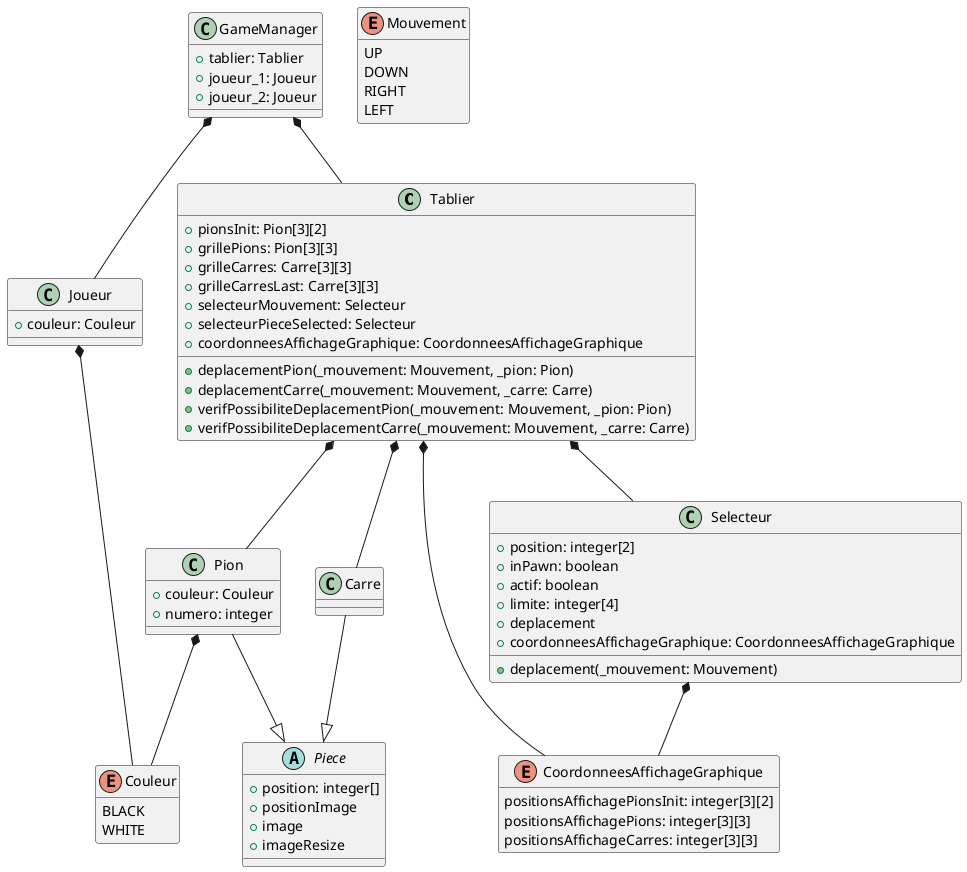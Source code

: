 @startuml classes

class Tablier {
    +pionsInit: Pion[3][2]
    +grillePions: Pion[3][3]
    +grilleCarres: Carre[3][3]
    +grilleCarresLast: Carre[3][3]
    +selecteurMouvement: Selecteur
    +selecteurPieceSelected: Selecteur
    +coordonneesAffichageGraphique: CoordonneesAffichageGraphique
    +deplacementPion(_mouvement: Mouvement, _pion: Pion)
    +deplacementCarre(_mouvement: Mouvement, _carre: Carre)
    +verifPossibiliteDeplacementPion(_mouvement: Mouvement, _pion: Pion)
    +verifPossibiliteDeplacementCarre(_mouvement: Mouvement, _carre: Carre)
}

class Joueur {
    +couleur: Couleur
}

abstract class Piece {
    +position: integer[]
    +positionImage
    +image
    +imageResize
}

class Pion {
    +couleur: Couleur
    +numero: integer
}

class Carre {

}

class Selecteur {
    +position: integer[2]
    +inPawn: boolean
    +actif: boolean
    +limite: integer[4]
    +deplacement
    +coordonneesAffichageGraphique: CoordonneesAffichageGraphique
    +deplacement(_mouvement: Mouvement)
}

class GameManager {
    +tablier: Tablier
    +joueur_1: Joueur
    +joueur_2: Joueur

}

enum Couleur {
    BLACK
    WHITE
}
hide Couleur methods

enum Mouvement {
    UP
    DOWN
    RIGHT
    LEFT
}
hide Mouvement methods

enum CoordonneesAffichageGraphique {
    positionsAffichagePionsInit: integer[3][2]
    positionsAffichagePions: integer[3][3]
    positionsAffichageCarres: integer[3][3]
}
hide CoordonneesAffichageGraphique methods


GameManager *-- Tablier
GameManager *-- Joueur
Tablier *-- Selecteur
Tablier *-- Pion
Tablier *-- Carre
Tablier *-- CoordonneesAffichageGraphique
Selecteur *-- CoordonneesAffichageGraphique
Pion --|> Piece
Carre --|> Piece
Joueur *-- Couleur
Pion *-- Couleur

@enduml